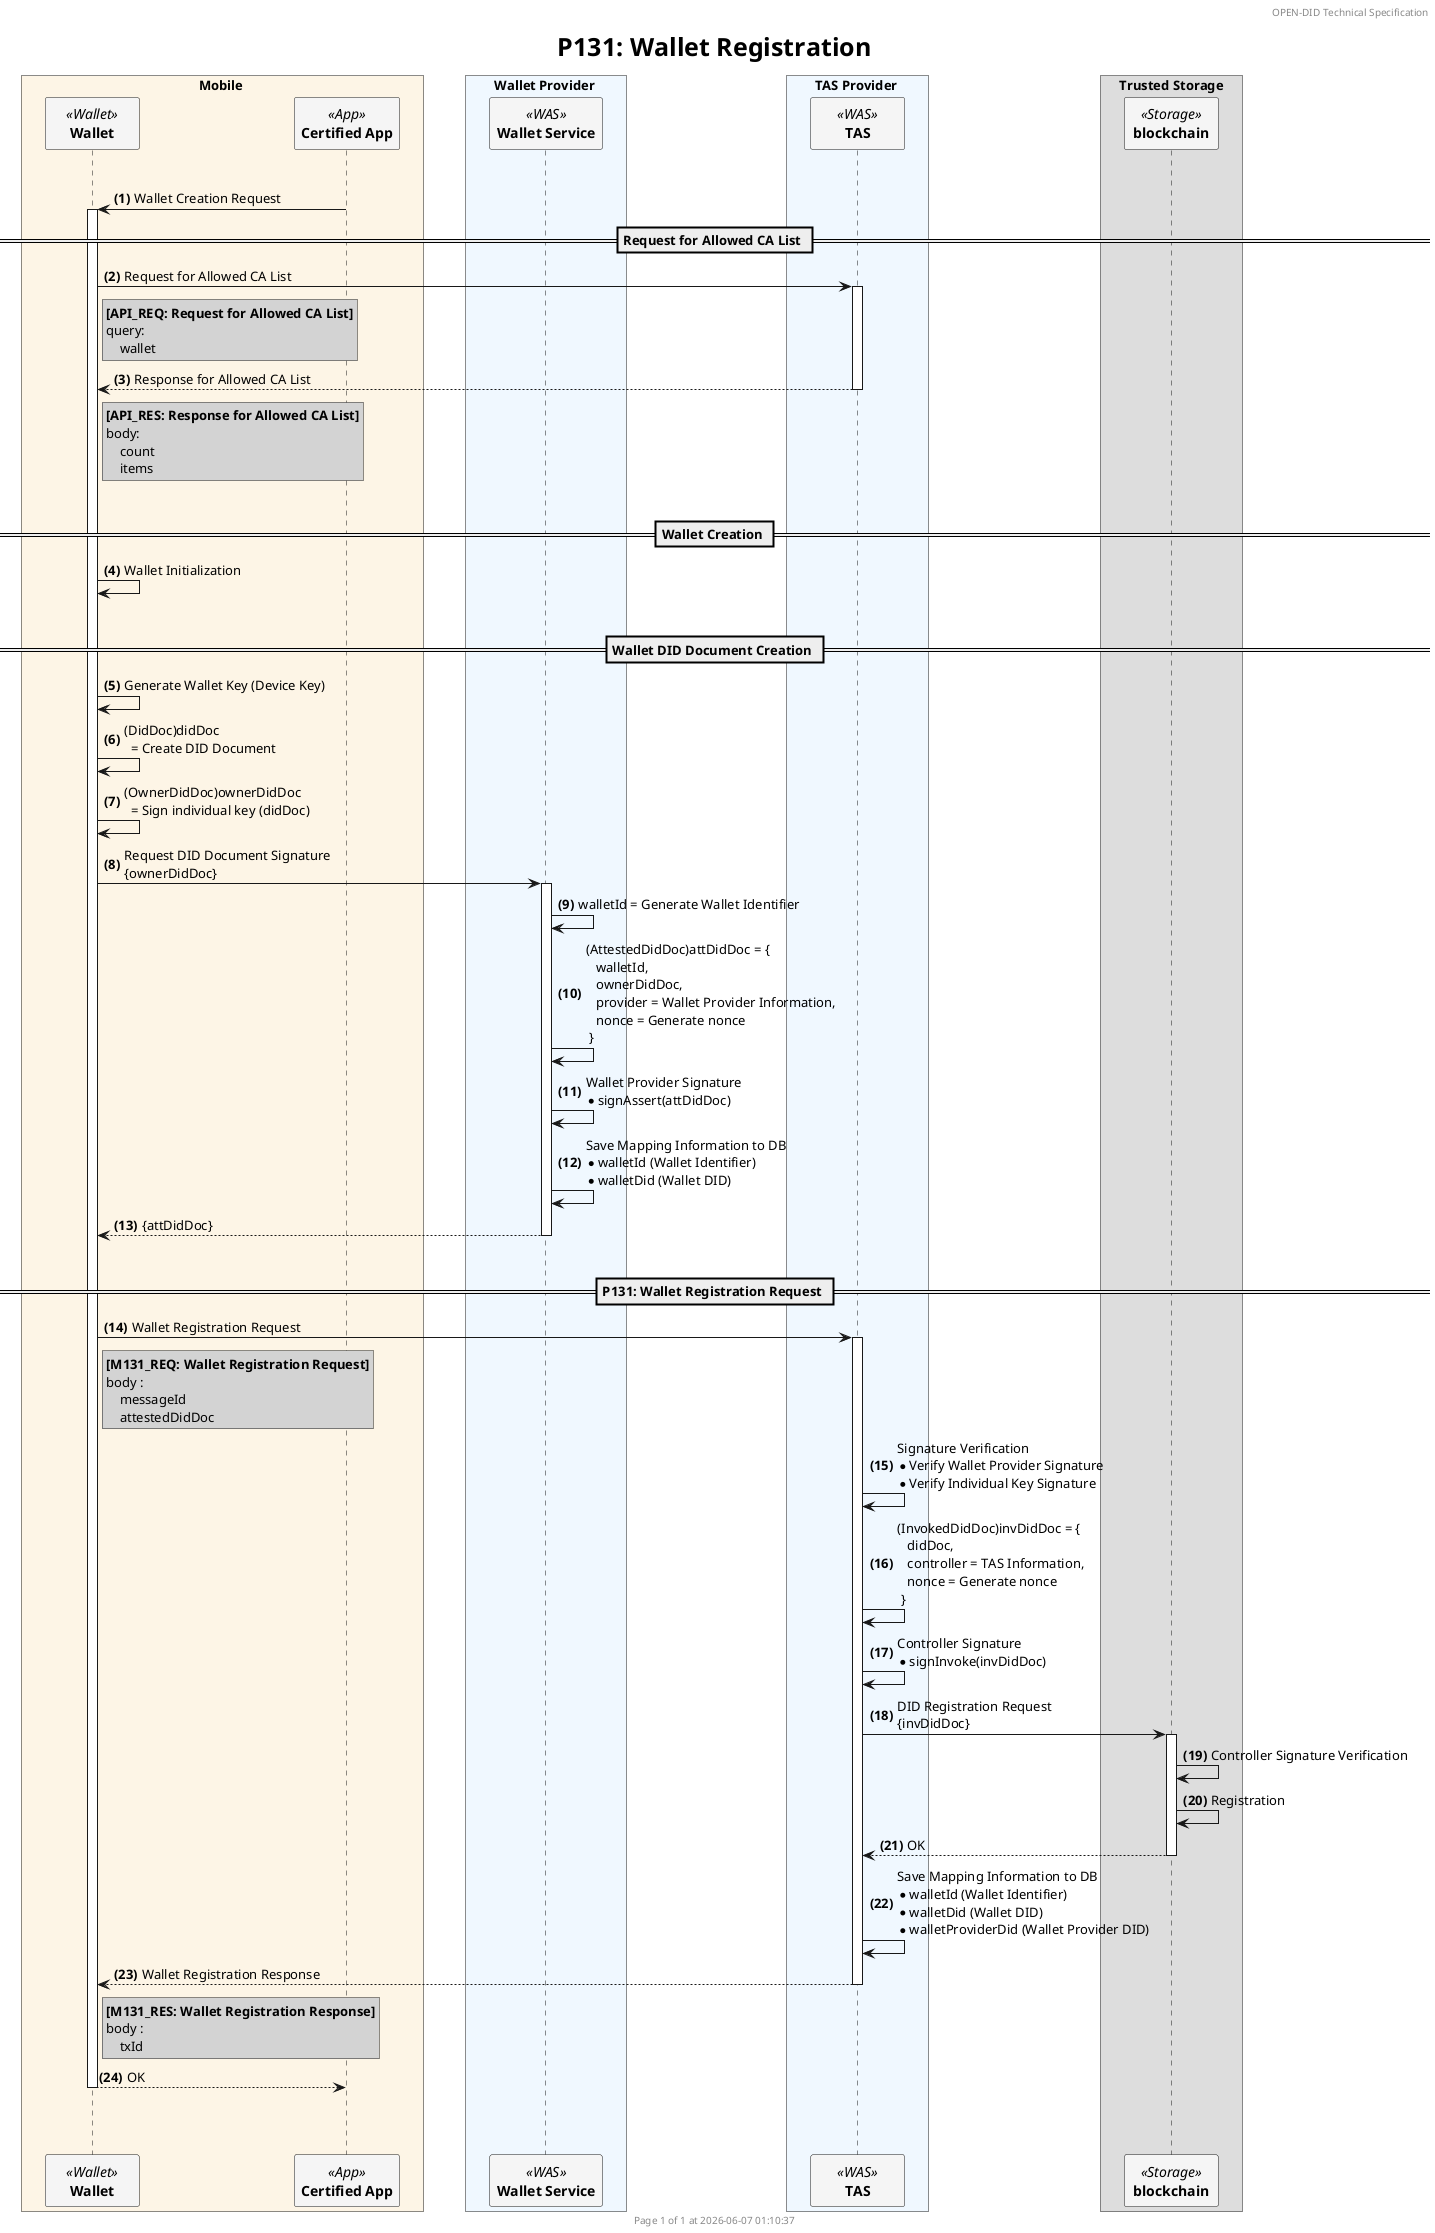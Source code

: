 @startuml P131_register_wallet

'- - - - - - - - - - - - - - - - - - - - - - - - - - - - - - - - - - - - - - - - - - - - - - - - - - - - - - - - - - -
' Settings
'- - - - - - - - - - - - - - - - - - - - - - - - - - - - - - - - - - - - - - - - - - - - - - - - - - - - - - - - - - -
'=== Header and Footer ===
header OPEN-DID Technical Specification
footer
  	Page %page% of %lastpage% at %date("yyyy-MM-dd hh:mm:ss")
end footer

'=== Title ===
title
	<size:25>P131: Wallet Registration</size>
end title

'=== Options ===
autonumber "<b>(#)</b>"

'=== Participants ===
skinparam ParticipantPadding 20
skinparam BoxPadding 20
skinparam MaxMessageSize 500
skinparam MinClassWidth 80

box Mobile #OldLace  
    participant "**Wallet**" as WALLET <<Wallet>> #WhiteSmoke 
    participant "**Certified App**" as CA <<App>> #WhiteSmoke 
end box

box Wallet Provider #AliceBlue
    participant "**Wallet Service**" as WP <<WAS>> #WhiteSmoke
end box

box TAS Provider #AliceBlue
    participant "**TAS**" as TAS <<WAS>> #WhiteSmoke
end box


box Trusted Storage
    participant "**blockchain**" as BC <<Storage>> #WhiteSmoke
end box 

'- - - - - - - - - - - - - - - - - - - - - - - - - - - - - - - - - - - - - - - - - - - - - - - - - - - - - - - - - - -
' Constants
'- - - - - - - - - - - - - - - - - - - - - - - - - - - - - - - - - - - - - - - - - - - - - - - - - - - - - - - - - - -
!$refdoc = "Refer to separate document"
!$doc = "Refer to data specification document"


'- - - - - - - - - - - - - - - - - - - - - - - - - - - - - - - - - - - - - - - - - - - - - - - - - - - - - - - - - - -
' Content
'- - - - - - - - - - - - - - - - - - - - - - - - - - - - - - - - - - - - - - - - - - - - - - - - - - - - - - - - - - -
|||


CA -> WALLET++: Wallet Creation Request

== Request for Allowed CA List ==
WALLET -> TAS++: Request for Allowed CA List
rnote right of WALLET #LightGray        
    **[API_REQ: Request for Allowed CA List]**
    query:
        wallet
end note

return Response for Allowed CA List
rnote right of WALLET #LightGray        
    **[API_RES: Response for Allowed CA List]**
    body:
        count
        items
end note

||| 
== Wallet Creation ==
WALLET -> WALLET: Wallet Initialization

||| 
== Wallet DID Document Creation ==
WALLET -> WALLET: Generate Wallet Key (Device Key)

WALLET -> WALLET: (DidDoc)didDoc \
               \n  = Create DID Document
WALLET -> WALLET: (OwnerDidDoc)ownerDidDoc\
               \n  = Sign individual key (didDoc)

WALLET -> WP++: Request DID Document Signature\n{ownerDidDoc}
    WP -> WP: walletId = Generate Wallet Identifier
    WP -> WP: (AttestedDidDoc)attDidDoc = {\
        \n   walletId,\
        \n   ownerDidDoc,\
        \n   provider = Wallet Provider Information,\
        \n   nonce = Generate nonce\
        \n }
    WP -> WP: Wallet Provider Signature\
        \n* signAssert(attDidDoc)
    WP -> WP: Save Mapping Information to DB\
        \n* walletId (Wallet Identifier)\
        \n* walletDid (Wallet DID)
return {attDidDoc}

||| 
== P131: Wallet Registration Request ==
WALLET -> TAS++: Wallet Registration Request
rnote right of WALLET #LightGray        
    **[M131_REQ: Wallet Registration Request]**
    body : 
        messageId
        attestedDidDoc
end note

    TAS -> TAS: Signature Verification\
                \n* Verify Wallet Provider Signature\
                \n* Verify Individual Key Signature

    TAS -> TAS: (InvokedDidDoc)invDidDoc = {\
        \n   didDoc,\
        \n   controller = TAS Information,\
        \n   nonce = Generate nonce\
        \n }

    TAS -> TAS: Controller Signature\
        \n* signInvoke(invDidDoc)

    TAS -> BC++: DID Registration Request\n{invDidDoc}
        BC -> BC: Controller Signature Verification
        BC -> BC: Registration
    return OK

    TAS -> TAS: Save Mapping Information to DB\
        \n* walletId (Wallet Identifier)\
        \n* walletDid (Wallet DID)\
        \n* walletProviderDid (Wallet Provider DID)

return Wallet Registration Response
rnote right of WALLET #LightGray        
    **[M131_RES: Wallet Registration Response]**
    body : 
        txId
end note

WALLET --> CA--: OK

|||
|||
@enduml

